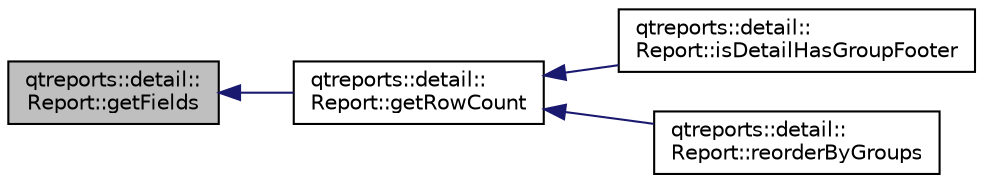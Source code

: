 digraph "qtreports::detail::Report::getFields"
{
 // INTERACTIVE_SVG=YES
  bgcolor="transparent";
  edge [fontname="Helvetica",fontsize="10",labelfontname="Helvetica",labelfontsize="10"];
  node [fontname="Helvetica",fontsize="10",shape=record];
  rankdir="LR";
  Node1 [label="qtreports::detail::\lReport::getFields",height=0.2,width=0.4,color="black", fillcolor="grey75", style="filled", fontcolor="black"];
  Node1 -> Node2 [dir="back",color="midnightblue",fontsize="10",style="solid",fontname="Helvetica"];
  Node2 [label="qtreports::detail::\lReport::getRowCount",height=0.2,width=0.4,color="black",URL="$classqtreports_1_1detail_1_1_report.html#aedb49125bf91cbd57285b8c23ff2e4d8",tooltip="Возвращает количество строк "];
  Node2 -> Node3 [dir="back",color="midnightblue",fontsize="10",style="solid",fontname="Helvetica"];
  Node3 [label="qtreports::detail::\lReport::isDetailHasGroupFooter",height=0.2,width=0.4,color="black",URL="$classqtreports_1_1detail_1_1_report.html#a36b4f8b33892fabbfd4858602bb511e1"];
  Node2 -> Node4 [dir="back",color="midnightblue",fontsize="10",style="solid",fontname="Helvetica"];
  Node4 [label="qtreports::detail::\lReport::reorderByGroups",height=0.2,width=0.4,color="black",URL="$classqtreports_1_1detail_1_1_report.html#aa2eb56a54e9cb57831ab6fb6a7d745ab"];
}
